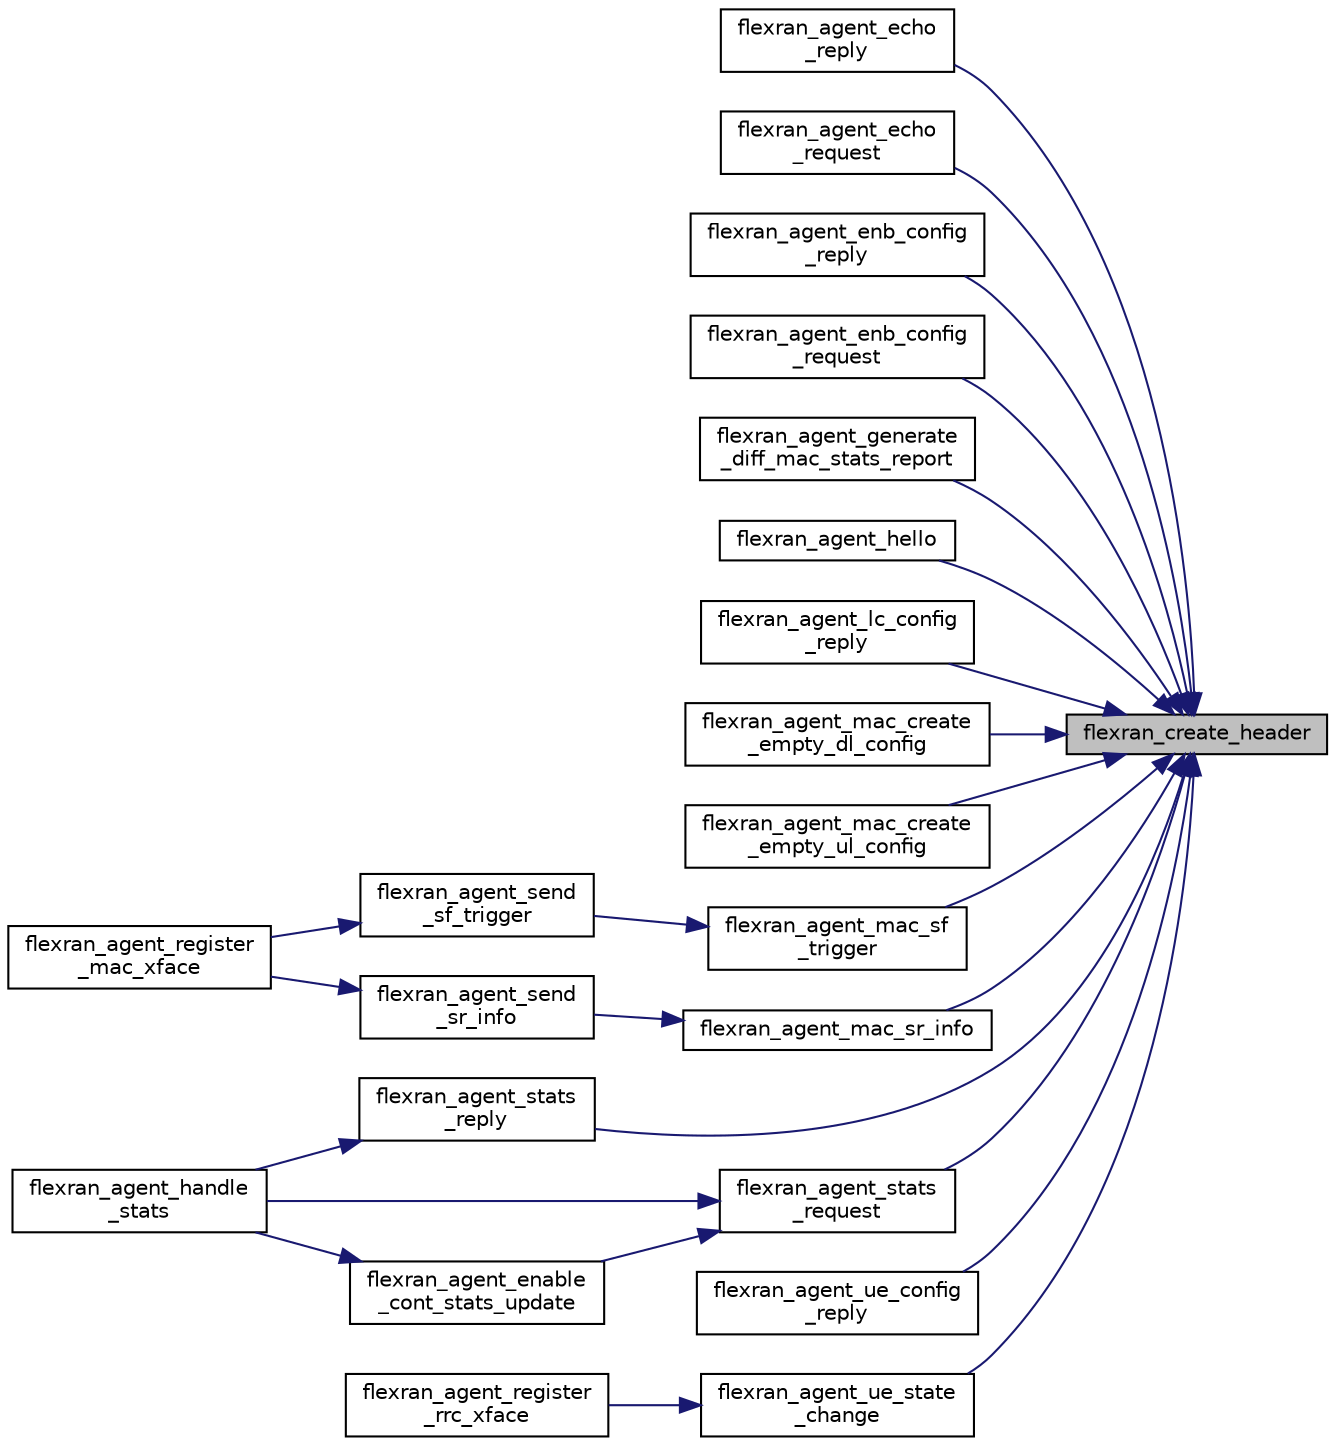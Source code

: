 digraph "flexran_create_header"
{
 // LATEX_PDF_SIZE
  edge [fontname="Helvetica",fontsize="10",labelfontname="Helvetica",labelfontsize="10"];
  node [fontname="Helvetica",fontsize="10",shape=record];
  rankdir="RL";
  Node1 [label="flexran_create_header",height=0.2,width=0.4,color="black", fillcolor="grey75", style="filled", fontcolor="black",tooltip=" "];
  Node1 -> Node2 [dir="back",color="midnightblue",fontsize="10",style="solid",fontname="Helvetica"];
  Node2 [label="flexran_agent_echo\l_reply",height=0.2,width=0.4,color="black", fillcolor="white", style="filled",URL="$flexran__agent__common_8h.html#a544a90b1aef2a0ba84713341149591c6",tooltip=" "];
  Node1 -> Node3 [dir="back",color="midnightblue",fontsize="10",style="solid",fontname="Helvetica"];
  Node3 [label="flexran_agent_echo\l_request",height=0.2,width=0.4,color="black", fillcolor="white", style="filled",URL="$flexran__agent__common_8h.html#a00c68942c3324799b44afcd083a40c28",tooltip=" "];
  Node1 -> Node4 [dir="back",color="midnightblue",fontsize="10",style="solid",fontname="Helvetica"];
  Node4 [label="flexran_agent_enb_config\l_reply",height=0.2,width=0.4,color="black", fillcolor="white", style="filled",URL="$flexran__agent__common_8h.html#a41c7617604b72bb768cc60bc69f07788",tooltip=" "];
  Node1 -> Node5 [dir="back",color="midnightblue",fontsize="10",style="solid",fontname="Helvetica"];
  Node5 [label="flexran_agent_enb_config\l_request",height=0.2,width=0.4,color="black", fillcolor="white", style="filled",URL="$flexran__agent__common_8h.html#aa2cbb84b14ad4cdad86c8af63d96e0e6",tooltip=" "];
  Node1 -> Node6 [dir="back",color="midnightblue",fontsize="10",style="solid",fontname="Helvetica"];
  Node6 [label="flexran_agent_generate\l_diff_mac_stats_report",height=0.2,width=0.4,color="black", fillcolor="white", style="filled",URL="$flexran__agent__mac__internal_8h.html#ab448e09668cf508a8e5c6237d246a311",tooltip=" "];
  Node1 -> Node7 [dir="back",color="midnightblue",fontsize="10",style="solid",fontname="Helvetica"];
  Node7 [label="flexran_agent_hello",height=0.2,width=0.4,color="black", fillcolor="white", style="filled",URL="$flexran__agent__common_8h.html#a765db328aeaf1cfda6c6414f4c98195b",tooltip=" "];
  Node1 -> Node8 [dir="back",color="midnightblue",fontsize="10",style="solid",fontname="Helvetica"];
  Node8 [label="flexran_agent_lc_config\l_reply",height=0.2,width=0.4,color="black", fillcolor="white", style="filled",URL="$flexran__agent__common_8h.html#a7a914d4dfaef85ce427c22bb8d4d46ae",tooltip=" "];
  Node1 -> Node9 [dir="back",color="midnightblue",fontsize="10",style="solid",fontname="Helvetica"];
  Node9 [label="flexran_agent_mac_create\l_empty_dl_config",height=0.2,width=0.4,color="black", fillcolor="white", style="filled",URL="$flexran__agent__mac_8h.html#a6141fdbe9eef9e6fb7b0d327a120443e",tooltip=" "];
  Node1 -> Node10 [dir="back",color="midnightblue",fontsize="10",style="solid",fontname="Helvetica"];
  Node10 [label="flexran_agent_mac_create\l_empty_ul_config",height=0.2,width=0.4,color="black", fillcolor="white", style="filled",URL="$flexran__agent__mac_8h.html#a4a36224e8a55cd0b456bd3d521e2eeea",tooltip=" "];
  Node1 -> Node11 [dir="back",color="midnightblue",fontsize="10",style="solid",fontname="Helvetica"];
  Node11 [label="flexran_agent_mac_sf\l_trigger",height=0.2,width=0.4,color="black", fillcolor="white", style="filled",URL="$flexran__agent__mac_8h.html#abf33bea02050664e379852d577756a68",tooltip=" "];
  Node11 -> Node12 [dir="back",color="midnightblue",fontsize="10",style="solid",fontname="Helvetica"];
  Node12 [label="flexran_agent_send\l_sf_trigger",height=0.2,width=0.4,color="black", fillcolor="white", style="filled",URL="$flexran__agent__mac_8h.html#a593a6e1514ab634d62c99ce1ee0aba39",tooltip=" "];
  Node12 -> Node13 [dir="back",color="midnightblue",fontsize="10",style="solid",fontname="Helvetica"];
  Node13 [label="flexran_agent_register\l_mac_xface",height=0.2,width=0.4,color="black", fillcolor="white", style="filled",URL="$flexran__agent__mac_8h.html#a02c0651723d60613f89fb4aed1e53103",tooltip=" "];
  Node1 -> Node14 [dir="back",color="midnightblue",fontsize="10",style="solid",fontname="Helvetica"];
  Node14 [label="flexran_agent_mac_sr_info",height=0.2,width=0.4,color="black", fillcolor="white", style="filled",URL="$flexran__agent__mac_8h.html#a337ea34cb91ead95e7943a7afb875cc0",tooltip=" "];
  Node14 -> Node15 [dir="back",color="midnightblue",fontsize="10",style="solid",fontname="Helvetica"];
  Node15 [label="flexran_agent_send\l_sr_info",height=0.2,width=0.4,color="black", fillcolor="white", style="filled",URL="$flexran__agent__mac_8h.html#a4f6f6f9a4ea60d4c338e1fc8bebc39e5",tooltip=" "];
  Node15 -> Node13 [dir="back",color="midnightblue",fontsize="10",style="solid",fontname="Helvetica"];
  Node1 -> Node16 [dir="back",color="midnightblue",fontsize="10",style="solid",fontname="Helvetica"];
  Node16 [label="flexran_agent_stats\l_reply",height=0.2,width=0.4,color="black", fillcolor="white", style="filled",URL="$flexran__agent__handler_8c.html#a5d243d6bde0840630abc819d19bd4778",tooltip=" "];
  Node16 -> Node17 [dir="back",color="midnightblue",fontsize="10",style="solid",fontname="Helvetica"];
  Node17 [label="flexran_agent_handle\l_stats",height=0.2,width=0.4,color="black", fillcolor="white", style="filled",URL="$flexran__agent__handler_8c.html#a43c9a5dc096691280f076b3867c03464",tooltip=" "];
  Node1 -> Node18 [dir="back",color="midnightblue",fontsize="10",style="solid",fontname="Helvetica"];
  Node18 [label="flexran_agent_stats\l_request",height=0.2,width=0.4,color="black", fillcolor="white", style="filled",URL="$flexran__agent__handler_8c.html#aff247d928bcb076042d5c7138a769039",tooltip=" "];
  Node18 -> Node19 [dir="back",color="midnightblue",fontsize="10",style="solid",fontname="Helvetica"];
  Node19 [label="flexran_agent_enable\l_cont_stats_update",height=0.2,width=0.4,color="black", fillcolor="white", style="filled",URL="$flexran__agent__handler_8c.html#af3570e9bf051ca3b76cc9b0b75bf9042",tooltip=" "];
  Node19 -> Node17 [dir="back",color="midnightblue",fontsize="10",style="solid",fontname="Helvetica"];
  Node18 -> Node17 [dir="back",color="midnightblue",fontsize="10",style="solid",fontname="Helvetica"];
  Node1 -> Node20 [dir="back",color="midnightblue",fontsize="10",style="solid",fontname="Helvetica"];
  Node20 [label="flexran_agent_ue_config\l_reply",height=0.2,width=0.4,color="black", fillcolor="white", style="filled",URL="$flexran__agent__common_8h.html#a69f9808c39942a8eb1079fc899f0b521",tooltip=" "];
  Node1 -> Node21 [dir="back",color="midnightblue",fontsize="10",style="solid",fontname="Helvetica"];
  Node21 [label="flexran_agent_ue_state\l_change",height=0.2,width=0.4,color="black", fillcolor="white", style="filled",URL="$flexran__agent__rrc_8h.html#a4176bab9df06f691228bf07b6dcd0ed2",tooltip=" "];
  Node21 -> Node22 [dir="back",color="midnightblue",fontsize="10",style="solid",fontname="Helvetica"];
  Node22 [label="flexran_agent_register\l_rrc_xface",height=0.2,width=0.4,color="black", fillcolor="white", style="filled",URL="$flexran__agent__rrc_8h.html#a75065df02aad7f3a1ad6d91b80b855f4",tooltip=" "];
}
